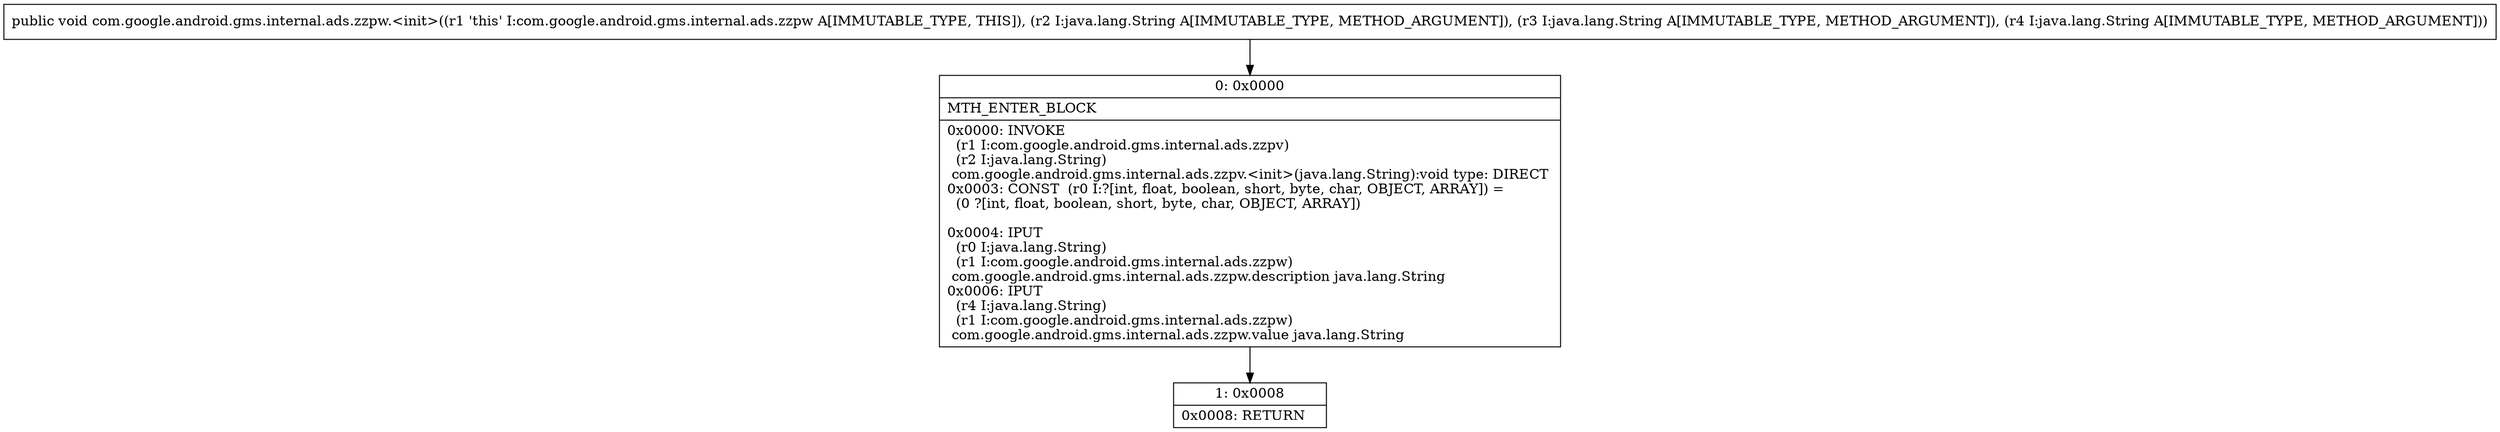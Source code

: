 digraph "CFG forcom.google.android.gms.internal.ads.zzpw.\<init\>(Ljava\/lang\/String;Ljava\/lang\/String;Ljava\/lang\/String;)V" {
Node_0 [shape=record,label="{0\:\ 0x0000|MTH_ENTER_BLOCK\l|0x0000: INVOKE  \l  (r1 I:com.google.android.gms.internal.ads.zzpv)\l  (r2 I:java.lang.String)\l com.google.android.gms.internal.ads.zzpv.\<init\>(java.lang.String):void type: DIRECT \l0x0003: CONST  (r0 I:?[int, float, boolean, short, byte, char, OBJECT, ARRAY]) = \l  (0 ?[int, float, boolean, short, byte, char, OBJECT, ARRAY])\l \l0x0004: IPUT  \l  (r0 I:java.lang.String)\l  (r1 I:com.google.android.gms.internal.ads.zzpw)\l com.google.android.gms.internal.ads.zzpw.description java.lang.String \l0x0006: IPUT  \l  (r4 I:java.lang.String)\l  (r1 I:com.google.android.gms.internal.ads.zzpw)\l com.google.android.gms.internal.ads.zzpw.value java.lang.String \l}"];
Node_1 [shape=record,label="{1\:\ 0x0008|0x0008: RETURN   \l}"];
MethodNode[shape=record,label="{public void com.google.android.gms.internal.ads.zzpw.\<init\>((r1 'this' I:com.google.android.gms.internal.ads.zzpw A[IMMUTABLE_TYPE, THIS]), (r2 I:java.lang.String A[IMMUTABLE_TYPE, METHOD_ARGUMENT]), (r3 I:java.lang.String A[IMMUTABLE_TYPE, METHOD_ARGUMENT]), (r4 I:java.lang.String A[IMMUTABLE_TYPE, METHOD_ARGUMENT])) }"];
MethodNode -> Node_0;
Node_0 -> Node_1;
}

